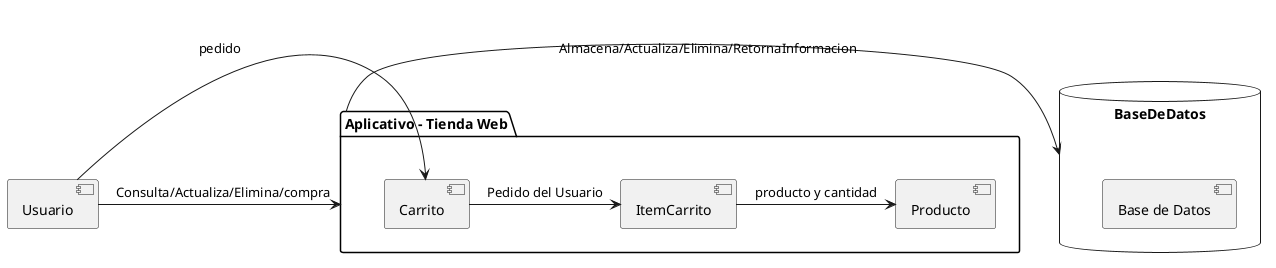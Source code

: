 @startuml tienda-web

[Usuario] as usuario

package "Aplicativo - Tienda Web" as tienda_web {

    [Producto] as producto
    [Carrito] as carrito 
    [ItemCarrito] as itemCarrito 

}

database BaseDeDatos as db {
    [Base de Datos]
}

usuario -> tienda_web : Consulta/Actualiza/Elimina/compra

usuario -> carrito : pedido

carrito -> itemCarrito : Pedido del Usuario
itemCarrito -> producto : producto y cantidad


tienda_web -> db : Almacena/Actualiza/Elimina/RetornaInformacion


@enduml
